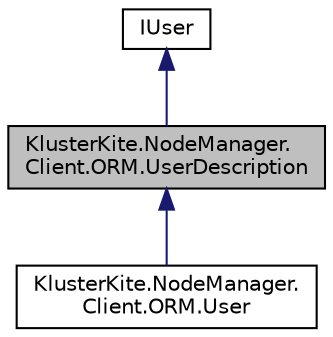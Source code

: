 digraph "KlusterKite.NodeManager.Client.ORM.UserDescription"
{
  edge [fontname="Helvetica",fontsize="10",labelfontname="Helvetica",labelfontsize="10"];
  node [fontname="Helvetica",fontsize="10",shape=record];
  Node0 [label="KlusterKite.NodeManager.\lClient.ORM.UserDescription",height=0.2,width=0.4,color="black", fillcolor="grey75", style="filled", fontcolor="black"];
  Node1 -> Node0 [dir="back",color="midnightblue",fontsize="10",style="solid",fontname="Helvetica"];
  Node1 [label="IUser",height=0.2,width=0.4,color="black", fillcolor="white", style="filled",URL="$interface_kluster_kite_1_1_security_1_1_attributes_1_1_i_user.html",tooltip="The general interface to represent user in the system "];
  Node0 -> Node2 [dir="back",color="midnightblue",fontsize="10",style="solid",fontname="Helvetica"];
  Node2 [label="KlusterKite.NodeManager.\lClient.ORM.User",height=0.2,width=0.4,color="black", fillcolor="white", style="filled",URL="$class_kluster_kite_1_1_node_manager_1_1_client_1_1_o_r_m_1_1_user.html",tooltip="The web ui user "];
}
